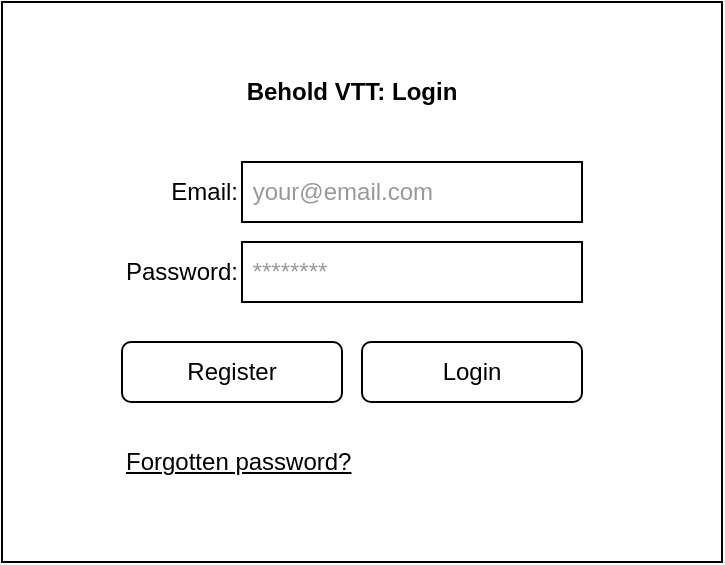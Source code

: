 <mxfile version="24.7.17">
  <diagram name="Page-1" id="03018318-947c-dd8e-b7a3-06fadd420f32">
    <mxGraphModel dx="2128" dy="998" grid="1" gridSize="10" guides="1" tooltips="1" connect="1" arrows="1" fold="1" page="0" pageScale="1" pageWidth="1100" pageHeight="850" background="none" math="0" shadow="0">
      <root>
        <mxCell id="0" />
        <mxCell id="1" parent="0" />
        <mxCell id="CsRt9Y-S0o4n-CeYNOZ7-16" value="" style="rounded=0;whiteSpace=wrap;html=1;" vertex="1" parent="1">
          <mxGeometry x="-120" y="200" width="360" height="280" as="geometry" />
        </mxCell>
        <mxCell id="CsRt9Y-S0o4n-CeYNOZ7-17" value="Behold VTT: Login" style="text;html=1;align=center;verticalAlign=middle;whiteSpace=wrap;rounded=0;fontStyle=1" vertex="1" parent="1">
          <mxGeometry x="-70" y="230" width="250" height="30" as="geometry" />
        </mxCell>
        <mxCell id="CsRt9Y-S0o4n-CeYNOZ7-19" value="Email:" style="text;html=1;align=right;verticalAlign=middle;whiteSpace=wrap;rounded=0;" vertex="1" parent="1">
          <mxGeometry x="-70" y="280" width="70" height="30" as="geometry" />
        </mxCell>
        <mxCell id="CsRt9Y-S0o4n-CeYNOZ7-18" value="&amp;nbsp;your@email.com" style="rounded=0;whiteSpace=wrap;html=1;fontColor=#999999;align=left;" vertex="1" parent="1">
          <mxGeometry y="280" width="170" height="30" as="geometry" />
        </mxCell>
        <mxCell id="CsRt9Y-S0o4n-CeYNOZ7-20" value="Password:" style="text;html=1;align=right;verticalAlign=middle;whiteSpace=wrap;rounded=0;" vertex="1" parent="1">
          <mxGeometry x="-70" y="320" width="70" height="30" as="geometry" />
        </mxCell>
        <mxCell id="CsRt9Y-S0o4n-CeYNOZ7-21" value="&amp;nbsp;********" style="rounded=0;whiteSpace=wrap;html=1;align=left;fontColor=#999999;" vertex="1" parent="1">
          <mxGeometry y="320" width="170" height="30" as="geometry" />
        </mxCell>
        <mxCell id="CsRt9Y-S0o4n-CeYNOZ7-22" value="Login" style="rounded=1;whiteSpace=wrap;html=1;" vertex="1" parent="1">
          <mxGeometry x="60" y="370" width="110" height="30" as="geometry" />
        </mxCell>
        <mxCell id="CsRt9Y-S0o4n-CeYNOZ7-23" value="Register" style="rounded=1;whiteSpace=wrap;html=1;" vertex="1" parent="1">
          <mxGeometry x="-60" y="370" width="110" height="30" as="geometry" />
        </mxCell>
        <mxCell id="CsRt9Y-S0o4n-CeYNOZ7-25" value="Forgotten password?" style="text;html=1;align=left;verticalAlign=middle;whiteSpace=wrap;rounded=0;fontStyle=4" vertex="1" parent="1">
          <mxGeometry x="-60" y="420" width="130" height="20" as="geometry" />
        </mxCell>
      </root>
    </mxGraphModel>
  </diagram>
</mxfile>
